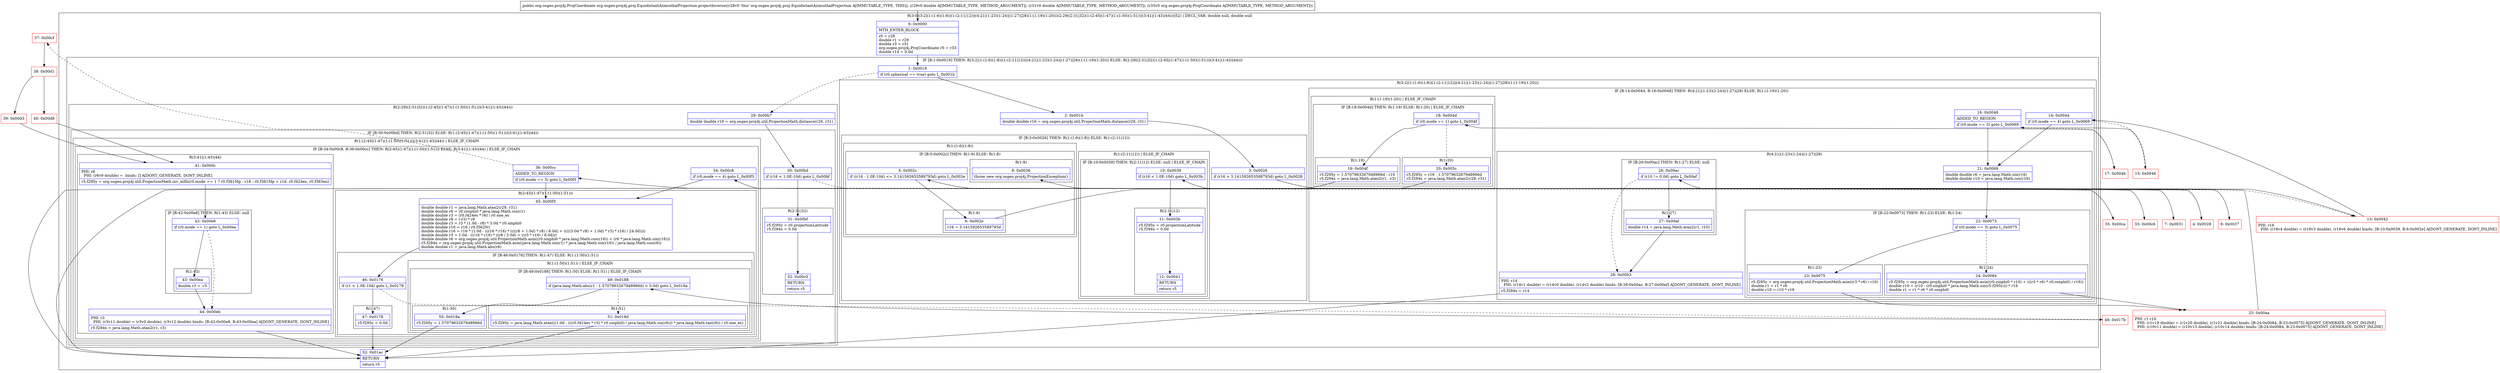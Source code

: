 digraph "CFG fororg.osgeo.proj4j.proj.EquidistantAzimuthalProjection.projectInverse(DDLorg\/osgeo\/proj4j\/ProjCoordinate;)Lorg\/osgeo\/proj4j\/ProjCoordinate;" {
subgraph cluster_Region_1000845351 {
label = "R(3:0|(3:2|(1:(1:6)(1:8))(1:(2:11|12))|(4:21|(1:23)(1:24)|(1:27)|28)(1:(1:19)(1:20)))(2:29|(2:31|32)(1:(2:45|(1:47)(1:(1:50)(1:51)))(3:41|(1:43)|44)))|52) | DECL_VAR: double null, double null\l";
node [shape=record,color=blue];
Node_0 [shape=record,label="{0\:\ 0x0000|MTH_ENTER_BLOCK\l|r0 = r28\ldouble r1 = r29\ldouble r3 = r31\lorg.osgeo.proj4j.ProjCoordinate r5 = r33\ldouble r14 = 0.0d\l}"];
subgraph cluster_IfRegion_1108302268 {
label = "IF [B:1:0x0019] THEN: R(3:2|(1:(1:6)(1:8))(1:(2:11|12))|(4:21|(1:23)(1:24)|(1:27)|28)(1:(1:19)(1:20))) ELSE: R(2:29|(2:31|32)(1:(2:45|(1:47)(1:(1:50)(1:51)))(3:41|(1:43)|44)))";
node [shape=record,color=blue];
Node_1 [shape=record,label="{1\:\ 0x0019|if (r0.spherical == true) goto L_0x001b\l}"];
subgraph cluster_Region_498960614 {
label = "R(3:2|(1:(1:6)(1:8))(1:(2:11|12))|(4:21|(1:23)(1:24)|(1:27)|28)(1:(1:19)(1:20)))";
node [shape=record,color=blue];
Node_2 [shape=record,label="{2\:\ 0x001b|double double r16 = org.osgeo.proj4j.util.ProjectionMath.distance(r29, r31)\l}"];
subgraph cluster_IfRegion_715863389 {
label = "IF [B:3:0x0026] THEN: R(1:(1:6)(1:8)) ELSE: R(1:(2:11|12))";
node [shape=record,color=blue];
Node_3 [shape=record,label="{3\:\ 0x0026|if (r16 \> 3.141592653589793d) goto L_0x0028\l}"];
subgraph cluster_Region_1354112406 {
label = "R(1:(1:6)(1:8))";
node [shape=record,color=blue];
subgraph cluster_IfRegion_1006683907 {
label = "IF [B:5:0x002c] THEN: R(1:6) ELSE: R(1:8)";
node [shape=record,color=blue];
Node_5 [shape=record,label="{5\:\ 0x002c|if ((r16 \- 1.0E\-10d) \<= 3.141592653589793d) goto L_0x002e\l}"];
subgraph cluster_Region_1580501725 {
label = "R(1:6)";
node [shape=record,color=blue];
Node_6 [shape=record,label="{6\:\ 0x002e|r16 = 3.141592653589793d\l}"];
}
subgraph cluster_Region_621700664 {
label = "R(1:8)";
node [shape=record,color=blue];
Node_8 [shape=record,label="{8\:\ 0x0036|throw new org.osgeo.proj4j.ProjectionException()\l}"];
}
}
}
subgraph cluster_Region_1700126108 {
label = "R(1:(2:11|12)) | ELSE_IF_CHAIN\l";
node [shape=record,color=blue];
subgraph cluster_IfRegion_1300988637 {
label = "IF [B:10:0x0039] THEN: R(2:11|12) ELSE: null | ELSE_IF_CHAIN\l";
node [shape=record,color=blue];
Node_10 [shape=record,label="{10\:\ 0x0039|if (r16 \< 1.0E\-10d) goto L_0x003b\l}"];
subgraph cluster_Region_175346395 {
label = "R(2:11|12)";
node [shape=record,color=blue];
Node_11 [shape=record,label="{11\:\ 0x003b|r5.f295y = r0.projectionLatitude\lr5.f294x = 0.0d\l}"];
Node_12 [shape=record,label="{12\:\ 0x0041|RETURN\l|return r5\l}"];
}
}
}
}
subgraph cluster_IfRegion_1563408947 {
label = "IF [B:14:0x0044, B:16:0x0048] THEN: R(4:21|(1:23)(1:24)|(1:27)|28) ELSE: R(1:(1:19)(1:20))";
node [shape=record,color=blue];
Node_14 [shape=record,label="{14\:\ 0x0044|if (r0.mode == 4) goto L_0x0069\l}"];
Node_16 [shape=record,label="{16\:\ 0x0048|ADDED_TO_REGION\l|if (r0.mode == 3) goto L_0x0069\l}"];
subgraph cluster_Region_1649543175 {
label = "R(4:21|(1:23)(1:24)|(1:27)|28)";
node [shape=record,color=blue];
Node_21 [shape=record,label="{21\:\ 0x0069|double double r6 = java.lang.Math.sin(r16)\ldouble double r10 = java.lang.Math.cos(r16)\l}"];
subgraph cluster_IfRegion_1033193133 {
label = "IF [B:22:0x0073] THEN: R(1:23) ELSE: R(1:24)";
node [shape=record,color=blue];
Node_22 [shape=record,label="{22\:\ 0x0073|if (r0.mode == 3) goto L_0x0075\l}"];
subgraph cluster_Region_1706916293 {
label = "R(1:23)";
node [shape=record,color=blue];
Node_23 [shape=record,label="{23\:\ 0x0075|r5.f295y = org.osgeo.proj4j.util.ProjectionMath.asin((r3 * r6) \/ r16)\ldouble r1 = r1 * r6\ldouble r10 = r10 * r16\l}"];
}
subgraph cluster_Region_514939550 {
label = "R(1:24)";
node [shape=record,color=blue];
Node_24 [shape=record,label="{24\:\ 0x0084|r5.f295y = org.osgeo.proj4j.util.ProjectionMath.asin((r0.sinphi0 * r10) + (((r3 * r6) * r0.cosphi0) \/ r16))\ldouble r10 = (r10 \- (r0.sinphi0 * java.lang.Math.sin(r5.f295y))) * r16\ldouble r1 = r1 * r6 * r0.cosphi0\l}"];
}
}
subgraph cluster_IfRegion_1811728513 {
label = "IF [B:26:0x00ac] THEN: R(1:27) ELSE: null";
node [shape=record,color=blue];
Node_26 [shape=record,label="{26\:\ 0x00ac|if (r10 != 0.0d) goto L_0x00af\l}"];
subgraph cluster_Region_2113904738 {
label = "R(1:27)";
node [shape=record,color=blue];
Node_27 [shape=record,label="{27\:\ 0x00af|double r14 = java.lang.Math.atan2(r1, r10)\l}"];
}
}
Node_28 [shape=record,label="{28\:\ 0x00b3|PHI: r14 \l  PHI: (r14v1 double) = (r14v0 double), (r14v2 double) binds: [B:26:0x00ac, B:27:0x00af] A[DONT_GENERATE, DONT_INLINE]\l|r5.f294x = r14\l}"];
}
subgraph cluster_Region_537809247 {
label = "R(1:(1:19)(1:20)) | ELSE_IF_CHAIN\l";
node [shape=record,color=blue];
subgraph cluster_IfRegion_13670735 {
label = "IF [B:18:0x004d] THEN: R(1:19) ELSE: R(1:20) | ELSE_IF_CHAIN\l";
node [shape=record,color=blue];
Node_18 [shape=record,label="{18\:\ 0x004d|if (r0.mode == 1) goto L_0x004f\l}"];
subgraph cluster_Region_383763152 {
label = "R(1:19)";
node [shape=record,color=blue];
Node_19 [shape=record,label="{19\:\ 0x004f|r5.f295y = 1.5707963267948966d \- r16\lr5.f294x = java.lang.Math.atan2(r1, \-r3)\l}"];
}
subgraph cluster_Region_154386599 {
label = "R(1:20)";
node [shape=record,color=blue];
Node_20 [shape=record,label="{20\:\ 0x005c|r5.f295y = r16 \- 1.5707963267948966d\lr5.f294x = java.lang.Math.atan2(r29, r31)\l}"];
}
}
}
}
}
subgraph cluster_Region_1692840998 {
label = "R(2:29|(2:31|32)(1:(2:45|(1:47)(1:(1:50)(1:51)))(3:41|(1:43)|44)))";
node [shape=record,color=blue];
Node_29 [shape=record,label="{29\:\ 0x00b7|double double r16 = org.osgeo.proj4j.util.ProjectionMath.distance(r29, r31)\l}"];
subgraph cluster_IfRegion_1683284951 {
label = "IF [B:30:0x00bd] THEN: R(2:31|32) ELSE: R(1:(2:45|(1:47)(1:(1:50)(1:51)))(3:41|(1:43)|44))";
node [shape=record,color=blue];
Node_30 [shape=record,label="{30\:\ 0x00bd|if (r16 \< 1.0E\-10d) goto L_0x00bf\l}"];
subgraph cluster_Region_97293464 {
label = "R(2:31|32)";
node [shape=record,color=blue];
Node_31 [shape=record,label="{31\:\ 0x00bf|r5.f295y = r0.projectionLatitude\lr5.f294x = 0.0d\l}"];
Node_32 [shape=record,label="{32\:\ 0x00c5|RETURN\l|return r5\l}"];
}
subgraph cluster_Region_392628182 {
label = "R(1:(2:45|(1:47)(1:(1:50)(1:51)))(3:41|(1:43)|44)) | ELSE_IF_CHAIN\l";
node [shape=record,color=blue];
subgraph cluster_IfRegion_449998203 {
label = "IF [B:34:0x00c8, B:36:0x00cc] THEN: R(2:45|(1:47)(1:(1:50)(1:51))) ELSE: R(3:41|(1:43)|44) | ELSE_IF_CHAIN\l";
node [shape=record,color=blue];
Node_34 [shape=record,label="{34\:\ 0x00c8|if (r0.mode == 4) goto L_0x00f3\l}"];
Node_36 [shape=record,label="{36\:\ 0x00cc|ADDED_TO_REGION\l|if (r0.mode == 3) goto L_0x00f3\l}"];
subgraph cluster_Region_322911152 {
label = "R(2:45|(1:47)(1:(1:50)(1:51)))";
node [shape=record,color=blue];
Node_45 [shape=record,label="{45\:\ 0x00f3|double double r1 = java.lang.Math.atan2(r29, r31)\ldouble double r6 = r0.cosphi0 * java.lang.Math.cos(r1)\ldouble double r3 = (r0.f424es * r6) \/ r0.one_es\ldouble double r8 = (\-r3) * r6\ldouble double r3 = r3 * (1.0d \- r8) * 3.0d * r0.sinphi0\ldouble double r16 = r16 \/ r0.f362N1\ldouble double r16 = r16 * (1.0d \- ((r16 * r16) * ((((r8 + 1.0d) * r8) \/ 6.0d) + (((((3.0d * r8) + 1.0d) * r3) * r16) \/ 24.0d))))\ldouble double r3 = 1.0d \- ((r16 * r16) * ((r8 \/ 2.0d) + ((r3 * r16) \/ 6.0d)))\ldouble double r6 = org.osgeo.proj4j.util.ProjectionMath.asin((r0.sinphi0 * java.lang.Math.cos(r16)) + (r6 * java.lang.Math.sin(r16)))\lr5.f294x = org.osgeo.proj4j.util.ProjectionMath.asin((java.lang.Math.sin(r1) * java.lang.Math.sin(r16)) \/ java.lang.Math.cos(r6))\ldouble double r1 = java.lang.Math.abs(r6)\l}"];
subgraph cluster_IfRegion_1289164697 {
label = "IF [B:46:0x0176] THEN: R(1:47) ELSE: R(1:(1:50)(1:51))";
node [shape=record,color=blue];
Node_46 [shape=record,label="{46\:\ 0x0176|if (r1 \< 1.0E\-10d) goto L_0x0178\l}"];
subgraph cluster_Region_1642011616 {
label = "R(1:47)";
node [shape=record,color=blue];
Node_47 [shape=record,label="{47\:\ 0x0178|r5.f295y = 0.0d\l}"];
}
subgraph cluster_Region_1216631767 {
label = "R(1:(1:50)(1:51)) | ELSE_IF_CHAIN\l";
node [shape=record,color=blue];
subgraph cluster_IfRegion_1286296273 {
label = "IF [B:49:0x0188] THEN: R(1:50) ELSE: R(1:51) | ELSE_IF_CHAIN\l";
node [shape=record,color=blue];
Node_49 [shape=record,label="{49\:\ 0x0188|if (java.lang.Math.abs(r1 \- 1.5707963267948966d) \< 0.0d) goto L_0x018a\l}"];
subgraph cluster_Region_1996409220 {
label = "R(1:50)";
node [shape=record,color=blue];
Node_50 [shape=record,label="{50\:\ 0x018a|r5.f295y = 1.5707963267948966d\l}"];
}
subgraph cluster_Region_402123671 {
label = "R(1:51)";
node [shape=record,color=blue];
Node_51 [shape=record,label="{51\:\ 0x018d|r5.f295y = java.lang.Math.atan(((1.0d \- (((r0.f424es * r3) * r0.sinphi0) \/ java.lang.Math.sin(r6))) * java.lang.Math.tan(r6)) \/ r0.one_es)\l}"];
}
}
}
}
}
subgraph cluster_Region_285175460 {
label = "R(3:41|(1:43)|44)";
node [shape=record,color=blue];
Node_41 [shape=record,label="{41\:\ 0x00dc|PHI: r6 \l  PHI: (r6v9 double) =  binds: [] A[DONT_GENERATE, DONT_INLINE]\l|r5.f295y = org.osgeo.proj4j.util.ProjectionMath.inv_mlfn(r0.mode == 1 ? r0.f361Mp \- r16 : r0.f361Mp + r16, r0.f424es, r0.f363en)\l}"];
subgraph cluster_IfRegion_1285202281 {
label = "IF [B:42:0x00e8] THEN: R(1:43) ELSE: null";
node [shape=record,color=blue];
Node_42 [shape=record,label="{42\:\ 0x00e8|if (r0.mode == 1) goto L_0x00ea\l}"];
subgraph cluster_Region_503467567 {
label = "R(1:43)";
node [shape=record,color=blue];
Node_43 [shape=record,label="{43\:\ 0x00ea|double r3 = \-r3\l}"];
}
}
Node_44 [shape=record,label="{44\:\ 0x00eb|PHI: r3 \l  PHI: (r3v11 double) = (r3v0 double), (r3v12 double) binds: [B:42:0x00e8, B:43:0x00ea] A[DONT_GENERATE, DONT_INLINE]\l|r5.f294x = java.lang.Math.atan2(r1, r3)\l}"];
}
}
}
}
}
}
Node_52 [shape=record,label="{52\:\ 0x01ac|RETURN\l|return r5\l}"];
}
Node_4 [shape=record,color=red,label="{4\:\ 0x0028}"];
Node_7 [shape=record,color=red,label="{7\:\ 0x0031}"];
Node_9 [shape=record,color=red,label="{9\:\ 0x0037}"];
Node_13 [shape=record,color=red,label="{13\:\ 0x0042|PHI: r16 \l  PHI: (r16v4 double) = (r16v3 double), (r16v6 double) binds: [B:10:0x0039, B:6:0x002e] A[DONT_GENERATE, DONT_INLINE]\l}"];
Node_15 [shape=record,color=red,label="{15\:\ 0x0046}"];
Node_17 [shape=record,color=red,label="{17\:\ 0x004b}"];
Node_25 [shape=record,color=red,label="{25\:\ 0x00aa|PHI: r1 r10 \l  PHI: (r1v19 double) = (r1v20 double), (r1v21 double) binds: [B:24:0x0084, B:23:0x0075] A[DONT_GENERATE, DONT_INLINE]\l  PHI: (r10v11 double) = (r10v13 double), (r10v14 double) binds: [B:24:0x0084, B:23:0x0075] A[DONT_GENERATE, DONT_INLINE]\l}"];
Node_33 [shape=record,color=red,label="{33\:\ 0x00c6}"];
Node_35 [shape=record,color=red,label="{35\:\ 0x00ca}"];
Node_37 [shape=record,color=red,label="{37\:\ 0x00cf}"];
Node_38 [shape=record,color=red,label="{38\:\ 0x00d1}"];
Node_39 [shape=record,color=red,label="{39\:\ 0x00d3}"];
Node_40 [shape=record,color=red,label="{40\:\ 0x00d8}"];
Node_48 [shape=record,color=red,label="{48\:\ 0x017b}"];
MethodNode[shape=record,label="{public org.osgeo.proj4j.ProjCoordinate org.osgeo.proj4j.proj.EquidistantAzimuthalProjection.projectInverse((r28v0 'this' org.osgeo.proj4j.proj.EquidistantAzimuthalProjection A[IMMUTABLE_TYPE, THIS]), (r29v0 double A[IMMUTABLE_TYPE, METHOD_ARGUMENT]), (r31v0 double A[IMMUTABLE_TYPE, METHOD_ARGUMENT]), (r33v0 org.osgeo.proj4j.ProjCoordinate A[IMMUTABLE_TYPE, METHOD_ARGUMENT])) }"];
MethodNode -> Node_0;
Node_0 -> Node_1;
Node_1 -> Node_2;
Node_1 -> Node_29[style=dashed];
Node_2 -> Node_3;
Node_3 -> Node_4;
Node_3 -> Node_9[style=dashed];
Node_5 -> Node_6;
Node_5 -> Node_7[style=dashed];
Node_6 -> Node_13;
Node_10 -> Node_11;
Node_10 -> Node_13[style=dashed];
Node_11 -> Node_12;
Node_14 -> Node_15[style=dashed];
Node_14 -> Node_21;
Node_16 -> Node_17[style=dashed];
Node_16 -> Node_21;
Node_21 -> Node_22;
Node_22 -> Node_23;
Node_22 -> Node_24[style=dashed];
Node_23 -> Node_25;
Node_24 -> Node_25;
Node_26 -> Node_27;
Node_26 -> Node_28[style=dashed];
Node_27 -> Node_28;
Node_28 -> Node_52;
Node_18 -> Node_19;
Node_18 -> Node_20[style=dashed];
Node_19 -> Node_52;
Node_20 -> Node_52;
Node_29 -> Node_30;
Node_30 -> Node_31;
Node_30 -> Node_33[style=dashed];
Node_31 -> Node_32;
Node_34 -> Node_35[style=dashed];
Node_34 -> Node_45;
Node_36 -> Node_37[style=dashed];
Node_36 -> Node_45;
Node_45 -> Node_46;
Node_46 -> Node_47;
Node_46 -> Node_48[style=dashed];
Node_47 -> Node_52;
Node_49 -> Node_50;
Node_49 -> Node_51[style=dashed];
Node_50 -> Node_52;
Node_51 -> Node_52;
Node_41 -> Node_42;
Node_42 -> Node_43;
Node_42 -> Node_44[style=dashed];
Node_43 -> Node_44;
Node_44 -> Node_52;
Node_4 -> Node_5;
Node_7 -> Node_8;
Node_9 -> Node_10;
Node_13 -> Node_14;
Node_15 -> Node_16;
Node_17 -> Node_18;
Node_25 -> Node_26;
Node_33 -> Node_34;
Node_35 -> Node_36;
Node_37 -> Node_38;
Node_38 -> Node_39;
Node_38 -> Node_40;
Node_39 -> Node_41;
Node_40 -> Node_41;
Node_48 -> Node_49;
}

